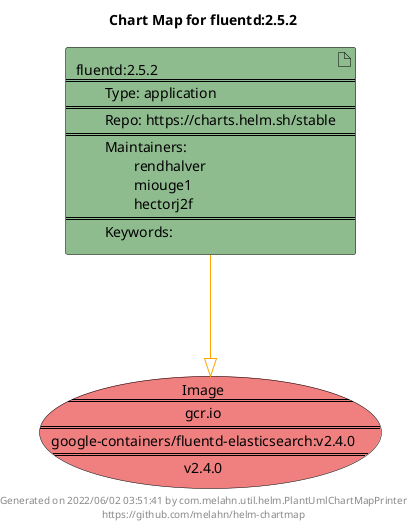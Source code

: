 @startuml
skinparam linetype ortho
skinparam backgroundColor white
skinparam usecaseBorderColor black
skinparam usecaseArrowColor LightSlateGray
skinparam artifactBorderColor black
skinparam artifactArrowColor LightSlateGray

title Chart Map for fluentd:2.5.2

'There is one referenced Helm Chart
artifact "fluentd:2.5.2\n====\n\tType: application\n====\n\tRepo: https://charts.helm.sh/stable\n====\n\tMaintainers: \n\t\trendhalver\n\t\tmiouge1\n\t\thectorj2f\n====\n\tKeywords: " as fluentd_2_5_2 #DarkSeaGreen

'There is one referenced Docker Image
usecase "Image\n====\ngcr.io\n====\ngoogle-containers/fluentd-elasticsearch:v2.4.0\n====\nv2.4.0" as gcr_io_google_containers_fluentd_elasticsearch_v2_4_0 #LightCoral

'Chart Dependencies
fluentd_2_5_2--[#orange]-|>gcr_io_google_containers_fluentd_elasticsearch_v2_4_0

center footer Generated on 2022/06/02 03:51:41 by com.melahn.util.helm.PlantUmlChartMapPrinter\nhttps://github.com/melahn/helm-chartmap
@enduml
